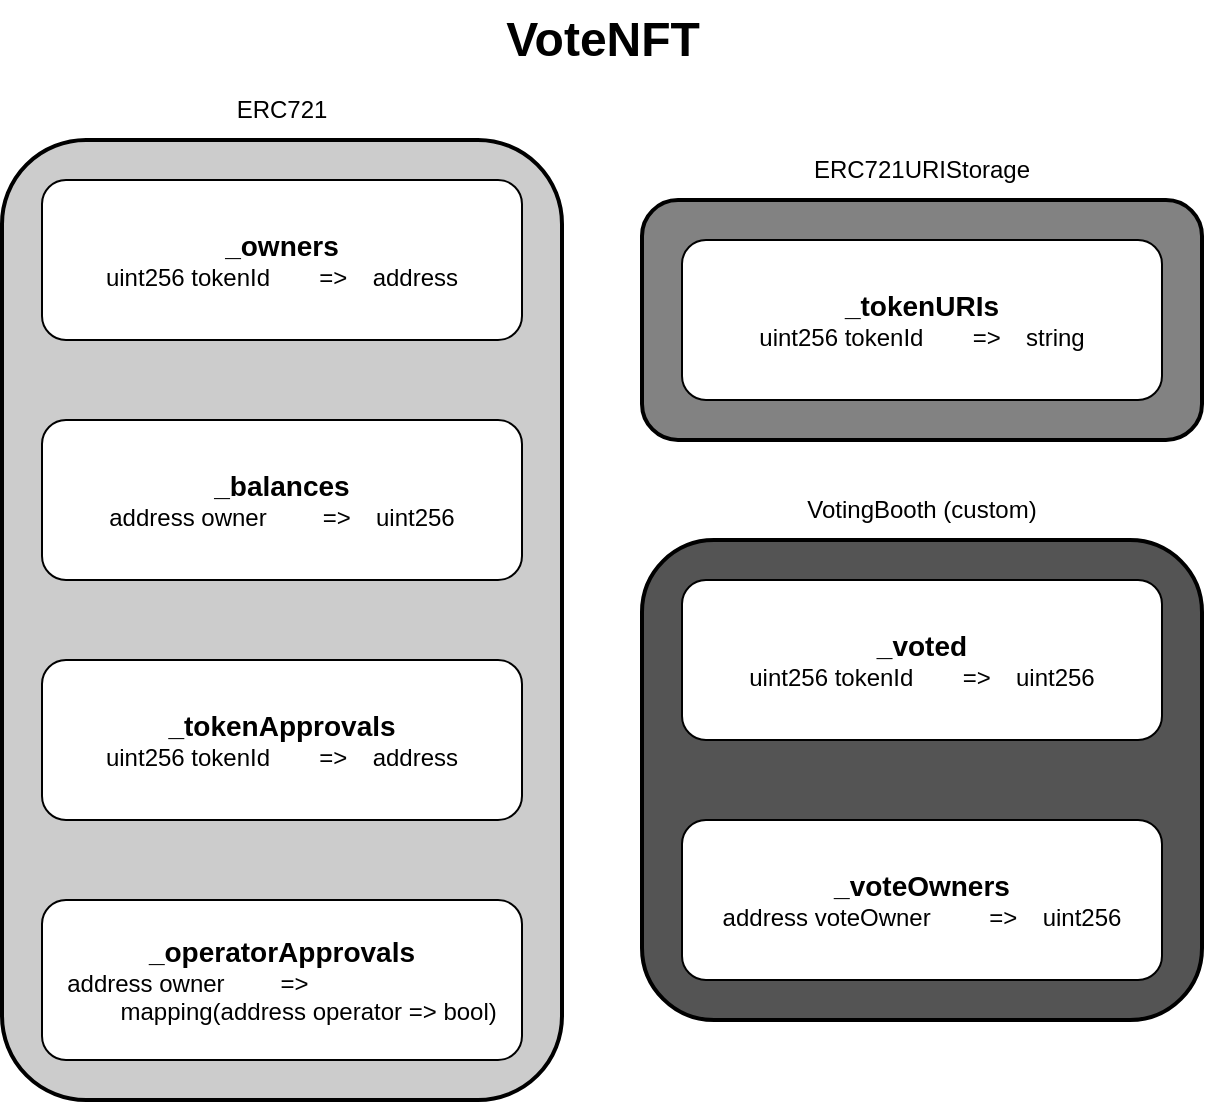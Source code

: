 <mxfile version="24.7.8">
  <diagram name="Page-1" id="_cg9NXAndaabCGnXLF_s">
    <mxGraphModel dx="925" dy="539" grid="1" gridSize="10" guides="1" tooltips="1" connect="1" arrows="1" fold="1" page="1" pageScale="1" pageWidth="850" pageHeight="1100" math="0" shadow="0">
      <root>
        <mxCell id="0" />
        <mxCell id="1" parent="0" />
        <mxCell id="8xOoNp2T10UJkCIgw5WV-12" value="" style="rounded=1;whiteSpace=wrap;html=1;fillColor=#545454;strokeColor=#000000;strokeWidth=2;gradientColor=none;gradientDirection=north;shadow=0;glass=0;" vertex="1" parent="1">
          <mxGeometry x="460" y="460" width="280" height="240" as="geometry" />
        </mxCell>
        <mxCell id="8xOoNp2T10UJkCIgw5WV-10" value="" style="rounded=1;whiteSpace=wrap;html=1;fillColor=#CCCCCC;strokeColor=#000000;strokeWidth=2;" vertex="1" parent="1">
          <mxGeometry x="140" y="260" width="280" height="480" as="geometry" />
        </mxCell>
        <mxCell id="8xOoNp2T10UJkCIgw5WV-1" value="VoteNFT" style="text;html=1;align=center;verticalAlign=middle;resizable=0;points=[];autosize=1;strokeColor=none;fillColor=none;fontSize=24;fontStyle=1" vertex="1" parent="1">
          <mxGeometry x="380" y="190" width="120" height="40" as="geometry" />
        </mxCell>
        <mxCell id="8xOoNp2T10UJkCIgw5WV-3" value="&lt;b&gt;&lt;font style=&quot;font-size: 14px;&quot;&gt;_owners&lt;/font&gt;&lt;/b&gt;&lt;div&gt;&lt;span style=&quot;background-color: rgb(255, 255, 255);&quot;&gt;uint256 tokenId&lt;span style=&quot;white-space: pre;&quot;&gt;&#x9;&lt;/span&gt;=&amp;gt;&lt;span style=&quot;white-space: pre;&quot;&gt;&#x9;&lt;/span&gt;address&lt;/span&gt;&lt;/div&gt;" style="rounded=1;whiteSpace=wrap;html=1;" vertex="1" parent="1">
          <mxGeometry x="160" y="280" width="240" height="80" as="geometry" />
        </mxCell>
        <mxCell id="8xOoNp2T10UJkCIgw5WV-4" value="&lt;b&gt;&lt;font style=&quot;font-size: 14px; background-color: rgb(255, 255, 255);&quot;&gt;_balances&lt;/font&gt;&lt;/b&gt;&lt;div&gt;&lt;span style=&quot;background-color: rgb(255, 255, 255);&quot;&gt;address owner&lt;span style=&quot;white-space: pre;&quot;&gt;&#x9;&lt;/span&gt;=&amp;gt;&lt;span style=&quot;white-space: pre;&quot;&gt;&#x9;&lt;/span&gt;uint256&lt;/span&gt;&lt;/div&gt;" style="rounded=1;whiteSpace=wrap;html=1;" vertex="1" parent="1">
          <mxGeometry x="160" y="400" width="240" height="80" as="geometry" />
        </mxCell>
        <mxCell id="8xOoNp2T10UJkCIgw5WV-5" value="&lt;b&gt;&lt;font style=&quot;font-size: 14px; background-color: rgb(255, 255, 255);&quot;&gt;_tokenApprovals&lt;/font&gt;&lt;/b&gt;&lt;div&gt;&lt;span style=&quot;background-color: rgb(255, 255, 255);&quot;&gt;uint256 tokenId&lt;span style=&quot;white-space: pre;&quot;&gt;&#x9;&lt;/span&gt;=&amp;gt;&lt;span style=&quot;white-space: pre;&quot;&gt;&#x9;&lt;/span&gt;address&lt;/span&gt;&lt;/div&gt;" style="rounded=1;whiteSpace=wrap;html=1;" vertex="1" parent="1">
          <mxGeometry x="160" y="520" width="240" height="80" as="geometry" />
        </mxCell>
        <mxCell id="8xOoNp2T10UJkCIgw5WV-6" value="&lt;b&gt;&lt;font style=&quot;font-size: 14px; background-color: rgb(255, 255, 255);&quot;&gt;_operatorApprovals&lt;/font&gt;&lt;/b&gt;&lt;div style=&quot;text-align: left;&quot;&gt;&lt;span style=&quot;background-color: rgb(255, 255, 255);&quot;&gt;address owner&lt;span style=&quot;white-space: pre;&quot;&gt;&#x9;&lt;/span&gt;=&amp;gt;&lt;span style=&quot;white-space: pre;&quot;&gt;&#x9;&lt;/span&gt;&lt;/span&gt;&lt;/div&gt;&lt;div&gt;&lt;span style=&quot;background-color: rgb(255, 255, 255);&quot;&gt;&lt;span style=&quot;white-space: pre;&quot;&gt;&#x9;&lt;/span&gt;mapping(address operator =&amp;gt; bool)&lt;/span&gt;&lt;/div&gt;" style="rounded=1;whiteSpace=wrap;html=1;" vertex="1" parent="1">
          <mxGeometry x="160" y="640" width="240" height="80" as="geometry" />
        </mxCell>
        <mxCell id="8xOoNp2T10UJkCIgw5WV-8" value="&lt;b&gt;&lt;font style=&quot;font-size: 14px; background-color: rgb(255, 255, 255);&quot;&gt;_voted&lt;/font&gt;&lt;/b&gt;&lt;div&gt;&lt;span style=&quot;background-color: rgb(255, 255, 255);&quot;&gt;uint256 tokenId&lt;span style=&quot;white-space: pre;&quot;&gt;&#x9;&lt;/span&gt;=&amp;gt;&lt;span style=&quot;white-space: pre;&quot;&gt;&#x9;&lt;/span&gt;uint256&lt;/span&gt;&lt;/div&gt;" style="rounded=1;whiteSpace=wrap;html=1;" vertex="1" parent="1">
          <mxGeometry x="480" y="480" width="240" height="80" as="geometry" />
        </mxCell>
        <mxCell id="8xOoNp2T10UJkCIgw5WV-9" value="&lt;b&gt;&lt;font style=&quot;font-size: 14px; background-color: rgb(255, 255, 255);&quot;&gt;_voteOwners&lt;/font&gt;&lt;/b&gt;&lt;div&gt;&lt;span style=&quot;background-color: rgb(255, 255, 255);&quot;&gt;address voteOwner&lt;span style=&quot;white-space: pre;&quot;&gt;&#x9;&lt;/span&gt;&lt;span style=&quot;white-space: pre;&quot;&gt;&#x9;&lt;/span&gt;=&amp;gt;&lt;span style=&quot;white-space: pre;&quot;&gt;&#x9;&lt;/span&gt;uint256&lt;/span&gt;&lt;/div&gt;" style="rounded=1;whiteSpace=wrap;html=1;" vertex="1" parent="1">
          <mxGeometry x="480" y="600" width="240" height="80" as="geometry" />
        </mxCell>
        <mxCell id="8xOoNp2T10UJkCIgw5WV-13" value="" style="group" vertex="1" connectable="0" parent="1">
          <mxGeometry x="460" y="290" width="280" height="120" as="geometry" />
        </mxCell>
        <mxCell id="8xOoNp2T10UJkCIgw5WV-11" value="0" style="rounded=1;whiteSpace=wrap;html=1;fillColor=#828282;strokeColor=#000000;strokeWidth=2;gradientColor=none;gradientDirection=north;shadow=0;glass=0;" vertex="1" parent="8xOoNp2T10UJkCIgw5WV-13">
          <mxGeometry width="280" height="120" as="geometry" />
        </mxCell>
        <mxCell id="8xOoNp2T10UJkCIgw5WV-7" value="&lt;b&gt;&lt;font style=&quot;font-size: 14px; background-color: rgb(255, 255, 255);&quot;&gt;_tokenURIs&lt;/font&gt;&lt;/b&gt;&lt;div&gt;&lt;span style=&quot;background-color: rgb(255, 255, 255);&quot;&gt;uint256 tokenId&lt;span style=&quot;white-space: pre;&quot;&gt;&#x9;&lt;/span&gt;=&amp;gt;&lt;span style=&quot;white-space: pre;&quot;&gt;&#x9;&lt;/span&gt;string&lt;/span&gt;&lt;/div&gt;" style="rounded=1;whiteSpace=wrap;html=1;" vertex="1" parent="8xOoNp2T10UJkCIgw5WV-13">
          <mxGeometry x="20" y="20" width="240" height="80" as="geometry" />
        </mxCell>
        <mxCell id="8xOoNp2T10UJkCIgw5WV-14" value="ERC721" style="text;html=1;align=center;verticalAlign=middle;whiteSpace=wrap;rounded=0;" vertex="1" parent="1">
          <mxGeometry x="250" y="230" width="60" height="30" as="geometry" />
        </mxCell>
        <mxCell id="8xOoNp2T10UJkCIgw5WV-15" value="ERC721URIStorage" style="text;html=1;align=center;verticalAlign=middle;whiteSpace=wrap;rounded=0;" vertex="1" parent="1">
          <mxGeometry x="570" y="260" width="60" height="30" as="geometry" />
        </mxCell>
        <mxCell id="8xOoNp2T10UJkCIgw5WV-17" value="VotingBooth (custom)" style="text;html=1;align=center;verticalAlign=middle;whiteSpace=wrap;rounded=0;" vertex="1" parent="1">
          <mxGeometry x="535" y="430" width="130" height="30" as="geometry" />
        </mxCell>
      </root>
    </mxGraphModel>
  </diagram>
</mxfile>
